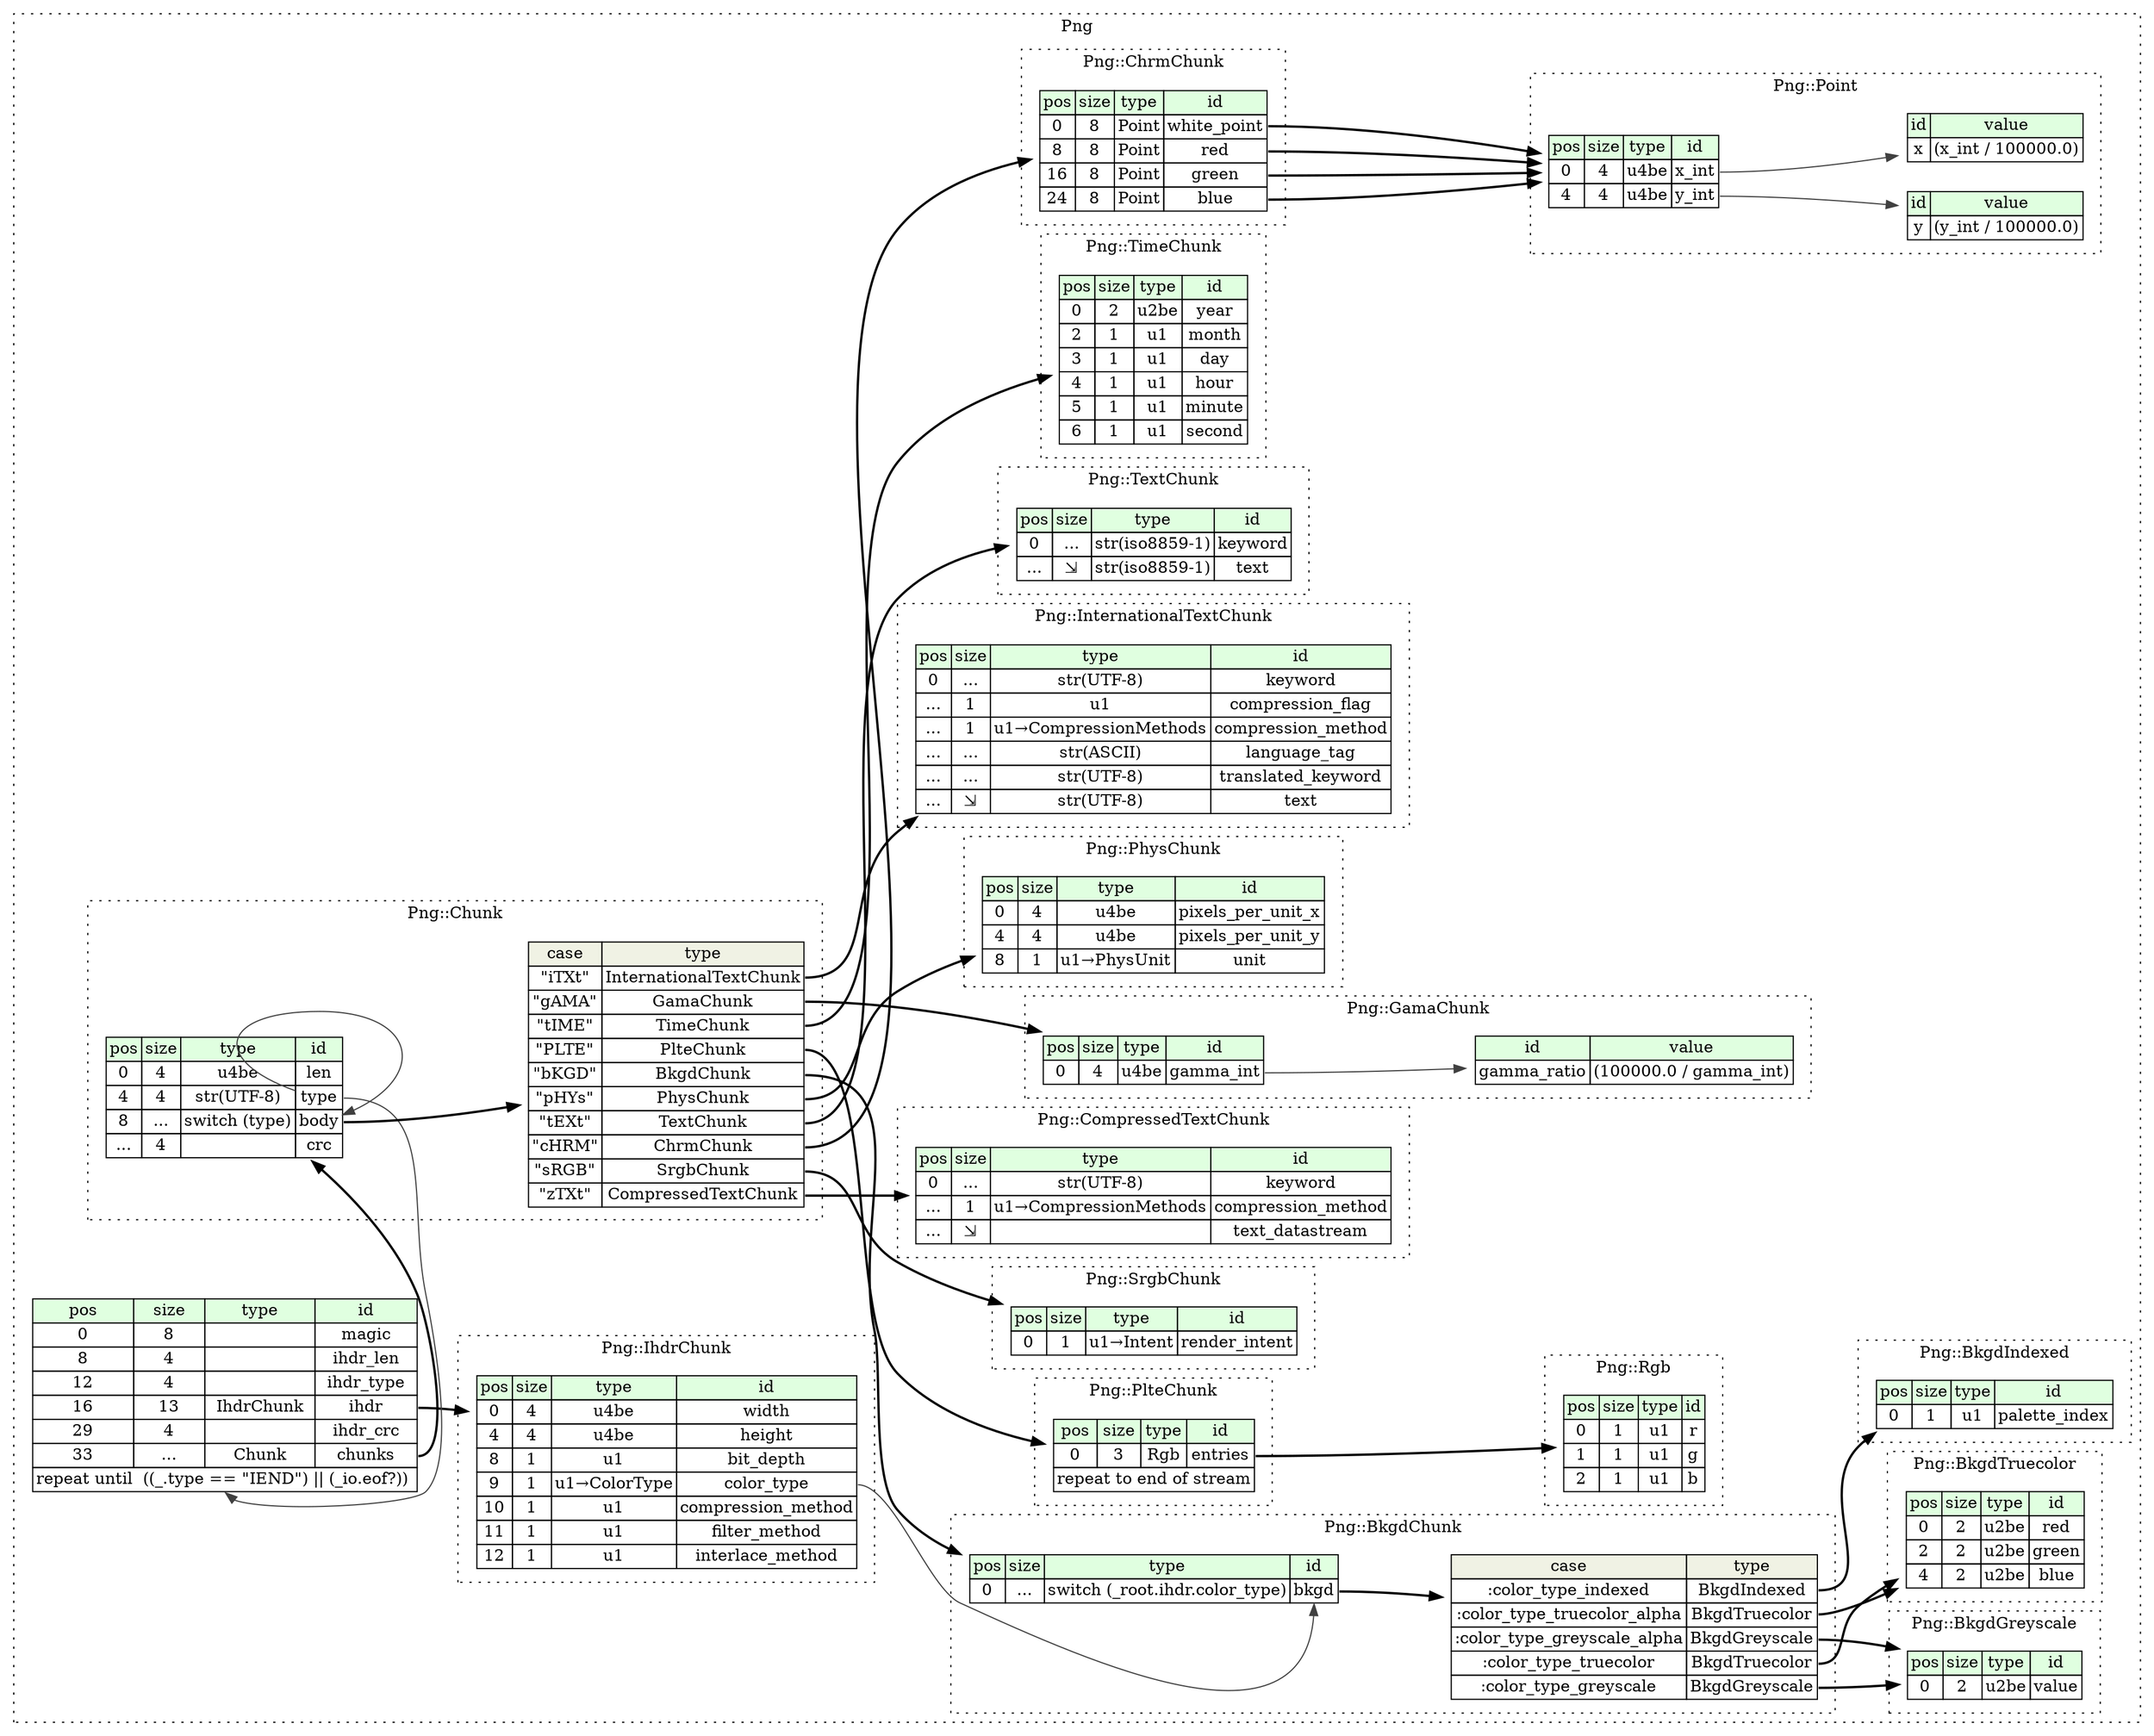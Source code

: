 digraph {
	rankdir=LR;
	node [shape=plaintext];
	subgraph cluster__png {
		label="Png";
		graph[style=dotted];

		png__seq [label=<<TABLE BORDER="0" CELLBORDER="1" CELLSPACING="0">
			<TR><TD BGCOLOR="#E0FFE0">pos</TD><TD BGCOLOR="#E0FFE0">size</TD><TD BGCOLOR="#E0FFE0">type</TD><TD BGCOLOR="#E0FFE0">id</TD></TR>
			<TR><TD PORT="magic_pos">0</TD><TD PORT="magic_size">8</TD><TD></TD><TD PORT="magic_type">magic</TD></TR>
			<TR><TD PORT="ihdr_len_pos">8</TD><TD PORT="ihdr_len_size">4</TD><TD></TD><TD PORT="ihdr_len_type">ihdr_len</TD></TR>
			<TR><TD PORT="ihdr_type_pos">12</TD><TD PORT="ihdr_type_size">4</TD><TD></TD><TD PORT="ihdr_type_type">ihdr_type</TD></TR>
			<TR><TD PORT="ihdr_pos">16</TD><TD PORT="ihdr_size">13</TD><TD>IhdrChunk</TD><TD PORT="ihdr_type">ihdr</TD></TR>
			<TR><TD PORT="ihdr_crc_pos">29</TD><TD PORT="ihdr_crc_size">4</TD><TD></TD><TD PORT="ihdr_crc_type">ihdr_crc</TD></TR>
			<TR><TD PORT="chunks_pos">33</TD><TD PORT="chunks_size">...</TD><TD>Chunk</TD><TD PORT="chunks_type">chunks</TD></TR>
			<TR><TD COLSPAN="4" PORT="chunks__repeat">repeat until  ((_.type == &quot;IEND&quot;) || (_io.eof?)) </TD></TR>
		</TABLE>>];
		subgraph cluster__rgb {
			label="Png::Rgb";
			graph[style=dotted];

			rgb__seq [label=<<TABLE BORDER="0" CELLBORDER="1" CELLSPACING="0">
				<TR><TD BGCOLOR="#E0FFE0">pos</TD><TD BGCOLOR="#E0FFE0">size</TD><TD BGCOLOR="#E0FFE0">type</TD><TD BGCOLOR="#E0FFE0">id</TD></TR>
				<TR><TD PORT="r_pos">0</TD><TD PORT="r_size">1</TD><TD>u1</TD><TD PORT="r_type">r</TD></TR>
				<TR><TD PORT="g_pos">1</TD><TD PORT="g_size">1</TD><TD>u1</TD><TD PORT="g_type">g</TD></TR>
				<TR><TD PORT="b_pos">2</TD><TD PORT="b_size">1</TD><TD>u1</TD><TD PORT="b_type">b</TD></TR>
			</TABLE>>];
		}
		subgraph cluster__chunk {
			label="Png::Chunk";
			graph[style=dotted];

			chunk__seq [label=<<TABLE BORDER="0" CELLBORDER="1" CELLSPACING="0">
				<TR><TD BGCOLOR="#E0FFE0">pos</TD><TD BGCOLOR="#E0FFE0">size</TD><TD BGCOLOR="#E0FFE0">type</TD><TD BGCOLOR="#E0FFE0">id</TD></TR>
				<TR><TD PORT="len_pos">0</TD><TD PORT="len_size">4</TD><TD>u4be</TD><TD PORT="len_type">len</TD></TR>
				<TR><TD PORT="type_pos">4</TD><TD PORT="type_size">4</TD><TD>str(UTF-8)</TD><TD PORT="type_type">type</TD></TR>
				<TR><TD PORT="body_pos">8</TD><TD PORT="body_size">...</TD><TD>switch (type)</TD><TD PORT="body_type">body</TD></TR>
				<TR><TD PORT="crc_pos">...</TD><TD PORT="crc_size">4</TD><TD></TD><TD PORT="crc_type">crc</TD></TR>
			</TABLE>>];
chunk__seq_body_switch [label=<<TABLE BORDER="0" CELLBORDER="1" CELLSPACING="0">
	<TR><TD BGCOLOR="#F0F2E4">case</TD><TD BGCOLOR="#F0F2E4">type</TD></TR>
	<TR><TD>&quot;iTXt&quot;</TD><TD PORT="case0">InternationalTextChunk</TD></TR>
	<TR><TD>&quot;gAMA&quot;</TD><TD PORT="case1">GamaChunk</TD></TR>
	<TR><TD>&quot;tIME&quot;</TD><TD PORT="case2">TimeChunk</TD></TR>
	<TR><TD>&quot;PLTE&quot;</TD><TD PORT="case3">PlteChunk</TD></TR>
	<TR><TD>&quot;bKGD&quot;</TD><TD PORT="case4">BkgdChunk</TD></TR>
	<TR><TD>&quot;pHYs&quot;</TD><TD PORT="case5">PhysChunk</TD></TR>
	<TR><TD>&quot;tEXt&quot;</TD><TD PORT="case6">TextChunk</TD></TR>
	<TR><TD>&quot;cHRM&quot;</TD><TD PORT="case7">ChrmChunk</TD></TR>
	<TR><TD>&quot;sRGB&quot;</TD><TD PORT="case8">SrgbChunk</TD></TR>
	<TR><TD>&quot;zTXt&quot;</TD><TD PORT="case9">CompressedTextChunk</TD></TR>
</TABLE>>];
		}
		subgraph cluster__bkgd_indexed {
			label="Png::BkgdIndexed";
			graph[style=dotted];

			bkgd_indexed__seq [label=<<TABLE BORDER="0" CELLBORDER="1" CELLSPACING="0">
				<TR><TD BGCOLOR="#E0FFE0">pos</TD><TD BGCOLOR="#E0FFE0">size</TD><TD BGCOLOR="#E0FFE0">type</TD><TD BGCOLOR="#E0FFE0">id</TD></TR>
				<TR><TD PORT="palette_index_pos">0</TD><TD PORT="palette_index_size">1</TD><TD>u1</TD><TD PORT="palette_index_type">palette_index</TD></TR>
			</TABLE>>];
		}
		subgraph cluster__point {
			label="Png::Point";
			graph[style=dotted];

			point__seq [label=<<TABLE BORDER="0" CELLBORDER="1" CELLSPACING="0">
				<TR><TD BGCOLOR="#E0FFE0">pos</TD><TD BGCOLOR="#E0FFE0">size</TD><TD BGCOLOR="#E0FFE0">type</TD><TD BGCOLOR="#E0FFE0">id</TD></TR>
				<TR><TD PORT="x_int_pos">0</TD><TD PORT="x_int_size">4</TD><TD>u4be</TD><TD PORT="x_int_type">x_int</TD></TR>
				<TR><TD PORT="y_int_pos">4</TD><TD PORT="y_int_size">4</TD><TD>u4be</TD><TD PORT="y_int_type">y_int</TD></TR>
			</TABLE>>];
			point__inst__x [label=<<TABLE BORDER="0" CELLBORDER="1" CELLSPACING="0">
				<TR><TD BGCOLOR="#E0FFE0">id</TD><TD BGCOLOR="#E0FFE0">value</TD></TR>
				<TR><TD>x</TD><TD>(x_int / 100000.0)</TD></TR>
			</TABLE>>];
			point__inst__y [label=<<TABLE BORDER="0" CELLBORDER="1" CELLSPACING="0">
				<TR><TD BGCOLOR="#E0FFE0">id</TD><TD BGCOLOR="#E0FFE0">value</TD></TR>
				<TR><TD>y</TD><TD>(y_int / 100000.0)</TD></TR>
			</TABLE>>];
		}
		subgraph cluster__bkgd_greyscale {
			label="Png::BkgdGreyscale";
			graph[style=dotted];

			bkgd_greyscale__seq [label=<<TABLE BORDER="0" CELLBORDER="1" CELLSPACING="0">
				<TR><TD BGCOLOR="#E0FFE0">pos</TD><TD BGCOLOR="#E0FFE0">size</TD><TD BGCOLOR="#E0FFE0">type</TD><TD BGCOLOR="#E0FFE0">id</TD></TR>
				<TR><TD PORT="value_pos">0</TD><TD PORT="value_size">2</TD><TD>u2be</TD><TD PORT="value_type">value</TD></TR>
			</TABLE>>];
		}
		subgraph cluster__chrm_chunk {
			label="Png::ChrmChunk";
			graph[style=dotted];

			chrm_chunk__seq [label=<<TABLE BORDER="0" CELLBORDER="1" CELLSPACING="0">
				<TR><TD BGCOLOR="#E0FFE0">pos</TD><TD BGCOLOR="#E0FFE0">size</TD><TD BGCOLOR="#E0FFE0">type</TD><TD BGCOLOR="#E0FFE0">id</TD></TR>
				<TR><TD PORT="white_point_pos">0</TD><TD PORT="white_point_size">8</TD><TD>Point</TD><TD PORT="white_point_type">white_point</TD></TR>
				<TR><TD PORT="red_pos">8</TD><TD PORT="red_size">8</TD><TD>Point</TD><TD PORT="red_type">red</TD></TR>
				<TR><TD PORT="green_pos">16</TD><TD PORT="green_size">8</TD><TD>Point</TD><TD PORT="green_type">green</TD></TR>
				<TR><TD PORT="blue_pos">24</TD><TD PORT="blue_size">8</TD><TD>Point</TD><TD PORT="blue_type">blue</TD></TR>
			</TABLE>>];
		}
		subgraph cluster__ihdr_chunk {
			label="Png::IhdrChunk";
			graph[style=dotted];

			ihdr_chunk__seq [label=<<TABLE BORDER="0" CELLBORDER="1" CELLSPACING="0">
				<TR><TD BGCOLOR="#E0FFE0">pos</TD><TD BGCOLOR="#E0FFE0">size</TD><TD BGCOLOR="#E0FFE0">type</TD><TD BGCOLOR="#E0FFE0">id</TD></TR>
				<TR><TD PORT="width_pos">0</TD><TD PORT="width_size">4</TD><TD>u4be</TD><TD PORT="width_type">width</TD></TR>
				<TR><TD PORT="height_pos">4</TD><TD PORT="height_size">4</TD><TD>u4be</TD><TD PORT="height_type">height</TD></TR>
				<TR><TD PORT="bit_depth_pos">8</TD><TD PORT="bit_depth_size">1</TD><TD>u1</TD><TD PORT="bit_depth_type">bit_depth</TD></TR>
				<TR><TD PORT="color_type_pos">9</TD><TD PORT="color_type_size">1</TD><TD>u1→ColorType</TD><TD PORT="color_type_type">color_type</TD></TR>
				<TR><TD PORT="compression_method_pos">10</TD><TD PORT="compression_method_size">1</TD><TD>u1</TD><TD PORT="compression_method_type">compression_method</TD></TR>
				<TR><TD PORT="filter_method_pos">11</TD><TD PORT="filter_method_size">1</TD><TD>u1</TD><TD PORT="filter_method_type">filter_method</TD></TR>
				<TR><TD PORT="interlace_method_pos">12</TD><TD PORT="interlace_method_size">1</TD><TD>u1</TD><TD PORT="interlace_method_type">interlace_method</TD></TR>
			</TABLE>>];
		}
		subgraph cluster__plte_chunk {
			label="Png::PlteChunk";
			graph[style=dotted];

			plte_chunk__seq [label=<<TABLE BORDER="0" CELLBORDER="1" CELLSPACING="0">
				<TR><TD BGCOLOR="#E0FFE0">pos</TD><TD BGCOLOR="#E0FFE0">size</TD><TD BGCOLOR="#E0FFE0">type</TD><TD BGCOLOR="#E0FFE0">id</TD></TR>
				<TR><TD PORT="entries_pos">0</TD><TD PORT="entries_size">3</TD><TD>Rgb</TD><TD PORT="entries_type">entries</TD></TR>
				<TR><TD COLSPAN="4" PORT="entries__repeat">repeat to end of stream</TD></TR>
			</TABLE>>];
		}
		subgraph cluster__srgb_chunk {
			label="Png::SrgbChunk";
			graph[style=dotted];

			srgb_chunk__seq [label=<<TABLE BORDER="0" CELLBORDER="1" CELLSPACING="0">
				<TR><TD BGCOLOR="#E0FFE0">pos</TD><TD BGCOLOR="#E0FFE0">size</TD><TD BGCOLOR="#E0FFE0">type</TD><TD BGCOLOR="#E0FFE0">id</TD></TR>
				<TR><TD PORT="render_intent_pos">0</TD><TD PORT="render_intent_size">1</TD><TD>u1→Intent</TD><TD PORT="render_intent_type">render_intent</TD></TR>
			</TABLE>>];
		}
		subgraph cluster__compressed_text_chunk {
			label="Png::CompressedTextChunk";
			graph[style=dotted];

			compressed_text_chunk__seq [label=<<TABLE BORDER="0" CELLBORDER="1" CELLSPACING="0">
				<TR><TD BGCOLOR="#E0FFE0">pos</TD><TD BGCOLOR="#E0FFE0">size</TD><TD BGCOLOR="#E0FFE0">type</TD><TD BGCOLOR="#E0FFE0">id</TD></TR>
				<TR><TD PORT="keyword_pos">0</TD><TD PORT="keyword_size">...</TD><TD>str(UTF-8)</TD><TD PORT="keyword_type">keyword</TD></TR>
				<TR><TD PORT="compression_method_pos">...</TD><TD PORT="compression_method_size">1</TD><TD>u1→CompressionMethods</TD><TD PORT="compression_method_type">compression_method</TD></TR>
				<TR><TD PORT="text_datastream_pos">...</TD><TD PORT="text_datastream_size">⇲</TD><TD></TD><TD PORT="text_datastream_type">text_datastream</TD></TR>
			</TABLE>>];
		}
		subgraph cluster__bkgd_truecolor {
			label="Png::BkgdTruecolor";
			graph[style=dotted];

			bkgd_truecolor__seq [label=<<TABLE BORDER="0" CELLBORDER="1" CELLSPACING="0">
				<TR><TD BGCOLOR="#E0FFE0">pos</TD><TD BGCOLOR="#E0FFE0">size</TD><TD BGCOLOR="#E0FFE0">type</TD><TD BGCOLOR="#E0FFE0">id</TD></TR>
				<TR><TD PORT="red_pos">0</TD><TD PORT="red_size">2</TD><TD>u2be</TD><TD PORT="red_type">red</TD></TR>
				<TR><TD PORT="green_pos">2</TD><TD PORT="green_size">2</TD><TD>u2be</TD><TD PORT="green_type">green</TD></TR>
				<TR><TD PORT="blue_pos">4</TD><TD PORT="blue_size">2</TD><TD>u2be</TD><TD PORT="blue_type">blue</TD></TR>
			</TABLE>>];
		}
		subgraph cluster__gama_chunk {
			label="Png::GamaChunk";
			graph[style=dotted];

			gama_chunk__seq [label=<<TABLE BORDER="0" CELLBORDER="1" CELLSPACING="0">
				<TR><TD BGCOLOR="#E0FFE0">pos</TD><TD BGCOLOR="#E0FFE0">size</TD><TD BGCOLOR="#E0FFE0">type</TD><TD BGCOLOR="#E0FFE0">id</TD></TR>
				<TR><TD PORT="gamma_int_pos">0</TD><TD PORT="gamma_int_size">4</TD><TD>u4be</TD><TD PORT="gamma_int_type">gamma_int</TD></TR>
			</TABLE>>];
			gama_chunk__inst__gamma_ratio [label=<<TABLE BORDER="0" CELLBORDER="1" CELLSPACING="0">
				<TR><TD BGCOLOR="#E0FFE0">id</TD><TD BGCOLOR="#E0FFE0">value</TD></TR>
				<TR><TD>gamma_ratio</TD><TD>(100000.0 / gamma_int)</TD></TR>
			</TABLE>>];
		}
		subgraph cluster__bkgd_chunk {
			label="Png::BkgdChunk";
			graph[style=dotted];

			bkgd_chunk__seq [label=<<TABLE BORDER="0" CELLBORDER="1" CELLSPACING="0">
				<TR><TD BGCOLOR="#E0FFE0">pos</TD><TD BGCOLOR="#E0FFE0">size</TD><TD BGCOLOR="#E0FFE0">type</TD><TD BGCOLOR="#E0FFE0">id</TD></TR>
				<TR><TD PORT="bkgd_pos">0</TD><TD PORT="bkgd_size">...</TD><TD>switch (_root.ihdr.color_type)</TD><TD PORT="bkgd_type">bkgd</TD></TR>
			</TABLE>>];
bkgd_chunk__seq_bkgd_switch [label=<<TABLE BORDER="0" CELLBORDER="1" CELLSPACING="0">
	<TR><TD BGCOLOR="#F0F2E4">case</TD><TD BGCOLOR="#F0F2E4">type</TD></TR>
	<TR><TD>:color_type_indexed</TD><TD PORT="case0">BkgdIndexed</TD></TR>
	<TR><TD>:color_type_truecolor_alpha</TD><TD PORT="case1">BkgdTruecolor</TD></TR>
	<TR><TD>:color_type_greyscale_alpha</TD><TD PORT="case2">BkgdGreyscale</TD></TR>
	<TR><TD>:color_type_truecolor</TD><TD PORT="case3">BkgdTruecolor</TD></TR>
	<TR><TD>:color_type_greyscale</TD><TD PORT="case4">BkgdGreyscale</TD></TR>
</TABLE>>];
		}
		subgraph cluster__phys_chunk {
			label="Png::PhysChunk";
			graph[style=dotted];

			phys_chunk__seq [label=<<TABLE BORDER="0" CELLBORDER="1" CELLSPACING="0">
				<TR><TD BGCOLOR="#E0FFE0">pos</TD><TD BGCOLOR="#E0FFE0">size</TD><TD BGCOLOR="#E0FFE0">type</TD><TD BGCOLOR="#E0FFE0">id</TD></TR>
				<TR><TD PORT="pixels_per_unit_x_pos">0</TD><TD PORT="pixels_per_unit_x_size">4</TD><TD>u4be</TD><TD PORT="pixels_per_unit_x_type">pixels_per_unit_x</TD></TR>
				<TR><TD PORT="pixels_per_unit_y_pos">4</TD><TD PORT="pixels_per_unit_y_size">4</TD><TD>u4be</TD><TD PORT="pixels_per_unit_y_type">pixels_per_unit_y</TD></TR>
				<TR><TD PORT="unit_pos">8</TD><TD PORT="unit_size">1</TD><TD>u1→PhysUnit</TD><TD PORT="unit_type">unit</TD></TR>
			</TABLE>>];
		}
		subgraph cluster__international_text_chunk {
			label="Png::InternationalTextChunk";
			graph[style=dotted];

			international_text_chunk__seq [label=<<TABLE BORDER="0" CELLBORDER="1" CELLSPACING="0">
				<TR><TD BGCOLOR="#E0FFE0">pos</TD><TD BGCOLOR="#E0FFE0">size</TD><TD BGCOLOR="#E0FFE0">type</TD><TD BGCOLOR="#E0FFE0">id</TD></TR>
				<TR><TD PORT="keyword_pos">0</TD><TD PORT="keyword_size">...</TD><TD>str(UTF-8)</TD><TD PORT="keyword_type">keyword</TD></TR>
				<TR><TD PORT="compression_flag_pos">...</TD><TD PORT="compression_flag_size">1</TD><TD>u1</TD><TD PORT="compression_flag_type">compression_flag</TD></TR>
				<TR><TD PORT="compression_method_pos">...</TD><TD PORT="compression_method_size">1</TD><TD>u1→CompressionMethods</TD><TD PORT="compression_method_type">compression_method</TD></TR>
				<TR><TD PORT="language_tag_pos">...</TD><TD PORT="language_tag_size">...</TD><TD>str(ASCII)</TD><TD PORT="language_tag_type">language_tag</TD></TR>
				<TR><TD PORT="translated_keyword_pos">...</TD><TD PORT="translated_keyword_size">...</TD><TD>str(UTF-8)</TD><TD PORT="translated_keyword_type">translated_keyword</TD></TR>
				<TR><TD PORT="text_pos">...</TD><TD PORT="text_size">⇲</TD><TD>str(UTF-8)</TD><TD PORT="text_type">text</TD></TR>
			</TABLE>>];
		}
		subgraph cluster__text_chunk {
			label="Png::TextChunk";
			graph[style=dotted];

			text_chunk__seq [label=<<TABLE BORDER="0" CELLBORDER="1" CELLSPACING="0">
				<TR><TD BGCOLOR="#E0FFE0">pos</TD><TD BGCOLOR="#E0FFE0">size</TD><TD BGCOLOR="#E0FFE0">type</TD><TD BGCOLOR="#E0FFE0">id</TD></TR>
				<TR><TD PORT="keyword_pos">0</TD><TD PORT="keyword_size">...</TD><TD>str(iso8859-1)</TD><TD PORT="keyword_type">keyword</TD></TR>
				<TR><TD PORT="text_pos">...</TD><TD PORT="text_size">⇲</TD><TD>str(iso8859-1)</TD><TD PORT="text_type">text</TD></TR>
			</TABLE>>];
		}
		subgraph cluster__time_chunk {
			label="Png::TimeChunk";
			graph[style=dotted];

			time_chunk__seq [label=<<TABLE BORDER="0" CELLBORDER="1" CELLSPACING="0">
				<TR><TD BGCOLOR="#E0FFE0">pos</TD><TD BGCOLOR="#E0FFE0">size</TD><TD BGCOLOR="#E0FFE0">type</TD><TD BGCOLOR="#E0FFE0">id</TD></TR>
				<TR><TD PORT="year_pos">0</TD><TD PORT="year_size">2</TD><TD>u2be</TD><TD PORT="year_type">year</TD></TR>
				<TR><TD PORT="month_pos">2</TD><TD PORT="month_size">1</TD><TD>u1</TD><TD PORT="month_type">month</TD></TR>
				<TR><TD PORT="day_pos">3</TD><TD PORT="day_size">1</TD><TD>u1</TD><TD PORT="day_type">day</TD></TR>
				<TR><TD PORT="hour_pos">4</TD><TD PORT="hour_size">1</TD><TD>u1</TD><TD PORT="hour_type">hour</TD></TR>
				<TR><TD PORT="minute_pos">5</TD><TD PORT="minute_size">1</TD><TD>u1</TD><TD PORT="minute_type">minute</TD></TR>
				<TR><TD PORT="second_pos">6</TD><TD PORT="second_size">1</TD><TD>u1</TD><TD PORT="second_type">second</TD></TR>
			</TABLE>>];
		}
	}
	png__seq:ihdr_type -> ihdr_chunk__seq [style=bold];
	png__seq:chunks_type -> chunk__seq [style=bold];
	chunk__seq:type_type -> png__seq:chunks__repeat [color="#404040"];
	chunk__seq:body_type -> chunk__seq_body_switch [style=bold];
	chunk__seq_body_switch:case0 -> international_text_chunk__seq [style=bold];
	chunk__seq_body_switch:case1 -> gama_chunk__seq [style=bold];
	chunk__seq_body_switch:case2 -> time_chunk__seq [style=bold];
	chunk__seq_body_switch:case3 -> plte_chunk__seq [style=bold];
	chunk__seq_body_switch:case4 -> bkgd_chunk__seq [style=bold];
	chunk__seq_body_switch:case5 -> phys_chunk__seq [style=bold];
	chunk__seq_body_switch:case6 -> text_chunk__seq [style=bold];
	chunk__seq_body_switch:case7 -> chrm_chunk__seq [style=bold];
	chunk__seq_body_switch:case8 -> srgb_chunk__seq [style=bold];
	chunk__seq_body_switch:case9 -> compressed_text_chunk__seq [style=bold];
	chunk__seq:type_type -> chunk__seq:body_type [color="#404040"];
	point__seq:x_int_type -> point__inst__x [color="#404040"];
	point__seq:y_int_type -> point__inst__y [color="#404040"];
	chrm_chunk__seq:white_point_type -> point__seq [style=bold];
	chrm_chunk__seq:red_type -> point__seq [style=bold];
	chrm_chunk__seq:green_type -> point__seq [style=bold];
	chrm_chunk__seq:blue_type -> point__seq [style=bold];
	plte_chunk__seq:entries_type -> rgb__seq [style=bold];
	gama_chunk__seq:gamma_int_type -> gama_chunk__inst__gamma_ratio [color="#404040"];
	bkgd_chunk__seq:bkgd_type -> bkgd_chunk__seq_bkgd_switch [style=bold];
	bkgd_chunk__seq_bkgd_switch:case0 -> bkgd_indexed__seq [style=bold];
	bkgd_chunk__seq_bkgd_switch:case1 -> bkgd_truecolor__seq [style=bold];
	bkgd_chunk__seq_bkgd_switch:case2 -> bkgd_greyscale__seq [style=bold];
	bkgd_chunk__seq_bkgd_switch:case3 -> bkgd_truecolor__seq [style=bold];
	bkgd_chunk__seq_bkgd_switch:case4 -> bkgd_greyscale__seq [style=bold];
	ihdr_chunk__seq:color_type_type -> bkgd_chunk__seq:bkgd_type [color="#404040"];
}
